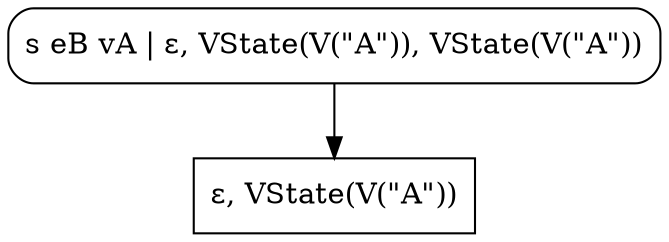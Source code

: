 digraph {
"s eB vA | ε, VState(V(\"A\")), VState(V(\"A\"))" [label="s eB vA | ε, VState(V(\"A\")), VState(V(\"A\"))", shape=box, style=rounded, width=0.75, height=0.5, ordering=""]
"ε, VState(V(\"A\"))" [label="ε, VState(V(\"A\"))", shape=box, style="", width=0.75, height=0.5, ordering=""]
"s eB vA | ε, VState(V(\"A\")), VState(V(\"A\"))" -> "ε, VState(V(\"A\"))"
}

